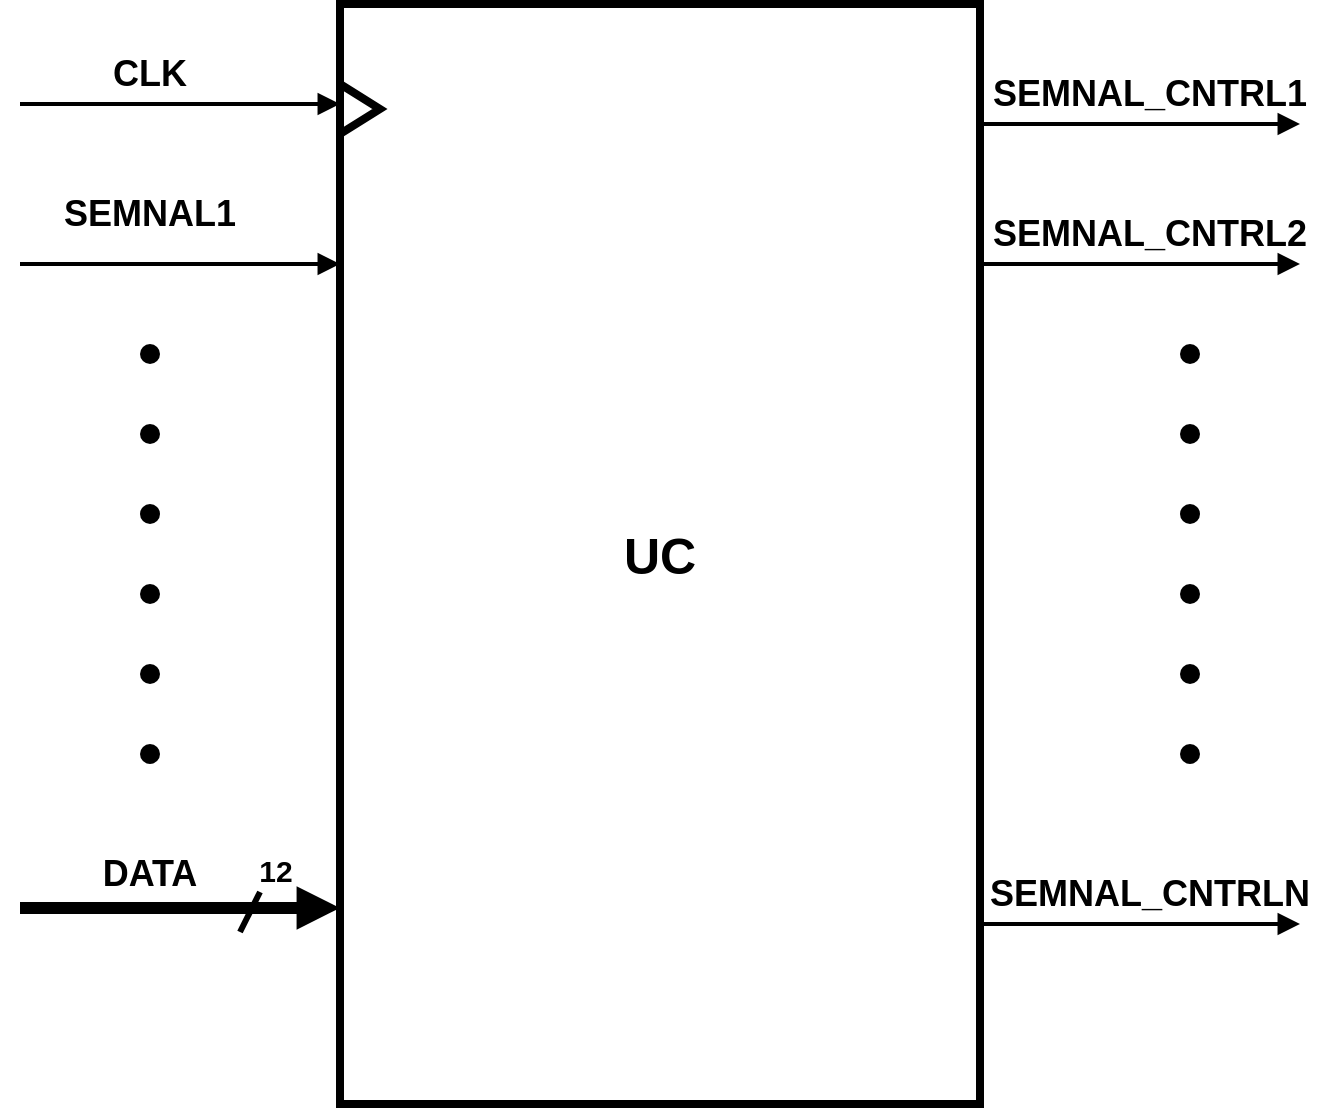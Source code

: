 <mxfile version="22.1.2" type="device">
  <diagram name="Page-1" id="6qC9X-3njnUPTGE5zN68">
    <mxGraphModel dx="1434" dy="884" grid="1" gridSize="10" guides="1" tooltips="1" connect="1" arrows="1" fold="1" page="1" pageScale="1" pageWidth="850" pageHeight="1100" math="0" shadow="0">
      <root>
        <mxCell id="0" />
        <mxCell id="1" parent="0" />
        <mxCell id="_C87GhJkPqMoGmHia__u-1" value="&lt;font size=&quot;1&quot; style=&quot;&quot;&gt;&lt;b style=&quot;font-size: 25px;&quot;&gt;UC&lt;/b&gt;&lt;/font&gt;" style="rounded=0;whiteSpace=wrap;html=1;strokeWidth=4;" vertex="1" parent="1">
          <mxGeometry x="240" y="230" width="320" height="550" as="geometry" />
        </mxCell>
        <mxCell id="_C87GhJkPqMoGmHia__u-2" value="" style="endArrow=block;html=1;strokeWidth=2;endFill=1;rounded=0;" edge="1" parent="1">
          <mxGeometry width="50" height="50" relative="1" as="geometry">
            <mxPoint x="80" y="360" as="sourcePoint" />
            <mxPoint x="240" y="360" as="targetPoint" />
          </mxGeometry>
        </mxCell>
        <mxCell id="_C87GhJkPqMoGmHia__u-3" value="" style="endArrow=block;html=1;strokeWidth=2;endFill=1;rounded=0;" edge="1" parent="1">
          <mxGeometry width="50" height="50" relative="1" as="geometry">
            <mxPoint x="80" y="280" as="sourcePoint" />
            <mxPoint x="240" y="280" as="targetPoint" />
          </mxGeometry>
        </mxCell>
        <mxCell id="_C87GhJkPqMoGmHia__u-4" value="&lt;font size=&quot;1&quot; style=&quot;&quot;&gt;&lt;b style=&quot;font-size: 18px;&quot;&gt;CLK&lt;/b&gt;&lt;/font&gt;" style="text;html=1;strokeColor=none;fillColor=none;align=center;verticalAlign=middle;whiteSpace=wrap;rounded=0;fontSize=16;" vertex="1" parent="1">
          <mxGeometry x="110" y="250" width="70" height="30" as="geometry" />
        </mxCell>
        <mxCell id="_C87GhJkPqMoGmHia__u-5" value="&lt;b style=&quot;border-color: var(--border-color); font-size: 18px;&quot;&gt;SEMNAL1&lt;/b&gt;" style="text;html=1;strokeColor=none;fillColor=none;align=center;verticalAlign=middle;whiteSpace=wrap;rounded=0;fontSize=16;" vertex="1" parent="1">
          <mxGeometry x="110" y="320" width="70" height="30" as="geometry" />
        </mxCell>
        <mxCell id="_C87GhJkPqMoGmHia__u-6" value="" style="triangle;whiteSpace=wrap;html=1;strokeWidth=4;" vertex="1" parent="1">
          <mxGeometry x="240" y="270" width="20" height="25" as="geometry" />
        </mxCell>
        <mxCell id="_C87GhJkPqMoGmHia__u-7" value="" style="endArrow=block;html=1;strokeWidth=6;endFill=1;rounded=0;" edge="1" parent="1">
          <mxGeometry width="50" height="50" relative="1" as="geometry">
            <mxPoint x="80" y="682" as="sourcePoint" />
            <mxPoint x="240" y="682" as="targetPoint" />
          </mxGeometry>
        </mxCell>
        <mxCell id="_C87GhJkPqMoGmHia__u-8" value="&lt;font size=&quot;1&quot; style=&quot;&quot;&gt;&lt;b style=&quot;font-size: 18px;&quot;&gt;DATA&lt;/b&gt;&lt;/font&gt;" style="text;html=1;strokeColor=none;fillColor=none;align=center;verticalAlign=middle;whiteSpace=wrap;rounded=0;fontSize=16;" vertex="1" parent="1">
          <mxGeometry x="110" y="650" width="70" height="30" as="geometry" />
        </mxCell>
        <mxCell id="_C87GhJkPqMoGmHia__u-9" value="&lt;b style=&quot;&quot;&gt;&lt;sub style=&quot;&quot;&gt;&lt;font style=&quot;font-size: 15px;&quot;&gt;12&lt;/font&gt;&lt;/sub&gt;&lt;/b&gt;" style="text;html=1;strokeColor=none;fillColor=none;align=center;verticalAlign=middle;whiteSpace=wrap;rounded=0;fontSize=16;" vertex="1" parent="1">
          <mxGeometry x="198" y="650" width="20" height="22" as="geometry" />
        </mxCell>
        <mxCell id="_C87GhJkPqMoGmHia__u-10" value="" style="endArrow=none;html=1;rounded=0;strokeWidth=3;" edge="1" parent="1">
          <mxGeometry width="50" height="50" relative="1" as="geometry">
            <mxPoint x="190" y="694" as="sourcePoint" />
            <mxPoint x="200" y="674" as="targetPoint" />
          </mxGeometry>
        </mxCell>
        <mxCell id="_C87GhJkPqMoGmHia__u-11" value="" style="endArrow=block;html=1;strokeWidth=2;endFill=1;rounded=0;" edge="1" parent="1">
          <mxGeometry width="50" height="50" relative="1" as="geometry">
            <mxPoint x="560" y="290" as="sourcePoint" />
            <mxPoint x="720" y="290" as="targetPoint" />
          </mxGeometry>
        </mxCell>
        <mxCell id="_C87GhJkPqMoGmHia__u-12" value="&lt;b style=&quot;border-color: var(--border-color); font-size: 18px;&quot;&gt;SEMNAL_CNTRL1&lt;/b&gt;" style="text;html=1;strokeColor=none;fillColor=none;align=center;verticalAlign=middle;whiteSpace=wrap;rounded=0;fontSize=16;" vertex="1" parent="1">
          <mxGeometry x="610" y="260" width="70" height="30" as="geometry" />
        </mxCell>
        <mxCell id="_C87GhJkPqMoGmHia__u-13" value="" style="endArrow=block;html=1;strokeWidth=2;endFill=1;rounded=0;" edge="1" parent="1">
          <mxGeometry width="50" height="50" relative="1" as="geometry">
            <mxPoint x="560" y="690" as="sourcePoint" />
            <mxPoint x="720" y="690" as="targetPoint" />
          </mxGeometry>
        </mxCell>
        <mxCell id="_C87GhJkPqMoGmHia__u-14" value="&lt;b style=&quot;border-color: var(--border-color); font-size: 18px;&quot;&gt;SEMNAL_CNTRLN&lt;/b&gt;" style="text;html=1;strokeColor=none;fillColor=none;align=center;verticalAlign=middle;whiteSpace=wrap;rounded=0;fontSize=16;" vertex="1" parent="1">
          <mxGeometry x="610" y="660" width="70" height="30" as="geometry" />
        </mxCell>
        <mxCell id="_C87GhJkPqMoGmHia__u-15" value="" style="shape=ellipse;fillColor=#000000;strokeColor=none;html=1;sketch=0;" vertex="1" parent="1">
          <mxGeometry x="140" y="400" width="10" height="10" as="geometry" />
        </mxCell>
        <mxCell id="_C87GhJkPqMoGmHia__u-16" value="" style="shape=ellipse;fillColor=#000000;strokeColor=none;html=1;sketch=0;" vertex="1" parent="1">
          <mxGeometry x="140" y="440" width="10" height="10" as="geometry" />
        </mxCell>
        <mxCell id="_C87GhJkPqMoGmHia__u-17" value="" style="shape=ellipse;fillColor=#000000;strokeColor=none;html=1;sketch=0;" vertex="1" parent="1">
          <mxGeometry x="140" y="480" width="10" height="10" as="geometry" />
        </mxCell>
        <mxCell id="_C87GhJkPqMoGmHia__u-18" value="" style="shape=ellipse;fillColor=#000000;strokeColor=none;html=1;sketch=0;" vertex="1" parent="1">
          <mxGeometry x="140" y="520" width="10" height="10" as="geometry" />
        </mxCell>
        <mxCell id="_C87GhJkPqMoGmHia__u-19" value="" style="shape=ellipse;fillColor=#000000;strokeColor=none;html=1;sketch=0;" vertex="1" parent="1">
          <mxGeometry x="140" y="560" width="10" height="10" as="geometry" />
        </mxCell>
        <mxCell id="_C87GhJkPqMoGmHia__u-20" value="" style="shape=ellipse;fillColor=#000000;strokeColor=none;html=1;sketch=0;" vertex="1" parent="1">
          <mxGeometry x="140" y="600" width="10" height="10" as="geometry" />
        </mxCell>
        <mxCell id="_C87GhJkPqMoGmHia__u-21" value="" style="endArrow=block;html=1;strokeWidth=2;endFill=1;rounded=0;" edge="1" parent="1">
          <mxGeometry width="50" height="50" relative="1" as="geometry">
            <mxPoint x="560" y="360" as="sourcePoint" />
            <mxPoint x="720" y="360" as="targetPoint" />
          </mxGeometry>
        </mxCell>
        <mxCell id="_C87GhJkPqMoGmHia__u-22" value="&lt;b style=&quot;border-color: var(--border-color); font-size: 18px;&quot;&gt;SEMNAL_CNTRL2&lt;/b&gt;" style="text;html=1;strokeColor=none;fillColor=none;align=center;verticalAlign=middle;whiteSpace=wrap;rounded=0;fontSize=16;" vertex="1" parent="1">
          <mxGeometry x="610" y="330" width="70" height="30" as="geometry" />
        </mxCell>
        <mxCell id="_C87GhJkPqMoGmHia__u-23" value="" style="shape=ellipse;fillColor=#000000;strokeColor=none;html=1;sketch=0;" vertex="1" parent="1">
          <mxGeometry x="660" y="400" width="10" height="10" as="geometry" />
        </mxCell>
        <mxCell id="_C87GhJkPqMoGmHia__u-24" value="" style="shape=ellipse;fillColor=#000000;strokeColor=none;html=1;sketch=0;" vertex="1" parent="1">
          <mxGeometry x="660" y="440" width="10" height="10" as="geometry" />
        </mxCell>
        <mxCell id="_C87GhJkPqMoGmHia__u-25" value="" style="shape=ellipse;fillColor=#000000;strokeColor=none;html=1;sketch=0;" vertex="1" parent="1">
          <mxGeometry x="660" y="480" width="10" height="10" as="geometry" />
        </mxCell>
        <mxCell id="_C87GhJkPqMoGmHia__u-26" value="" style="shape=ellipse;fillColor=#000000;strokeColor=none;html=1;sketch=0;" vertex="1" parent="1">
          <mxGeometry x="660" y="520" width="10" height="10" as="geometry" />
        </mxCell>
        <mxCell id="_C87GhJkPqMoGmHia__u-27" value="" style="shape=ellipse;fillColor=#000000;strokeColor=none;html=1;sketch=0;" vertex="1" parent="1">
          <mxGeometry x="660" y="560" width="10" height="10" as="geometry" />
        </mxCell>
        <mxCell id="_C87GhJkPqMoGmHia__u-28" value="" style="shape=ellipse;fillColor=#000000;strokeColor=none;html=1;sketch=0;" vertex="1" parent="1">
          <mxGeometry x="660" y="600" width="10" height="10" as="geometry" />
        </mxCell>
      </root>
    </mxGraphModel>
  </diagram>
</mxfile>
